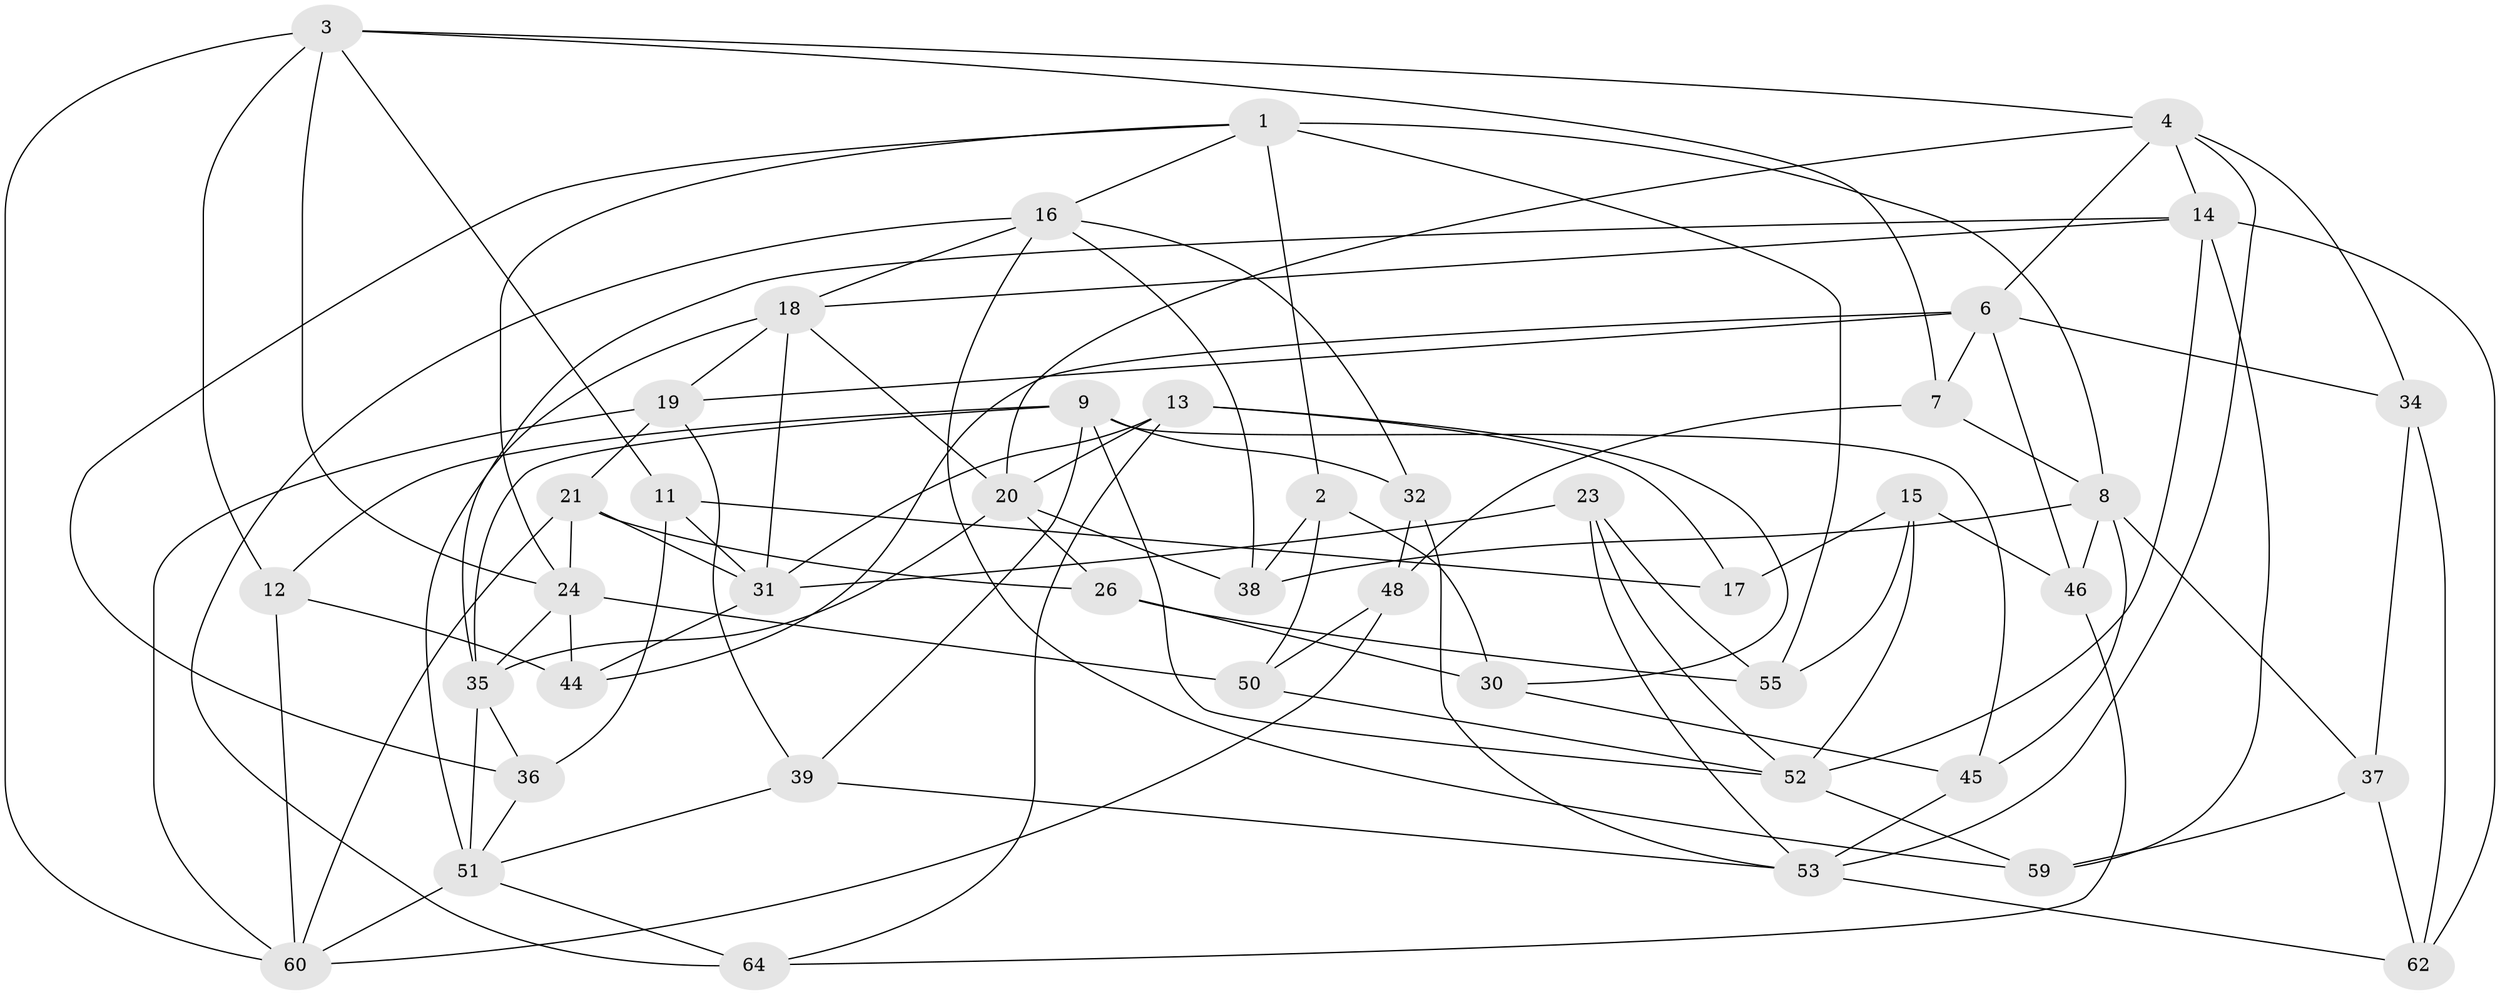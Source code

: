 // Generated by graph-tools (version 1.1) at 2025/24/03/03/25 07:24:27]
// undirected, 44 vertices, 106 edges
graph export_dot {
graph [start="1"]
  node [color=gray90,style=filled];
  1 [super="+5"];
  2;
  3 [super="+63"];
  4 [super="+29"];
  6 [super="+10"];
  7;
  8 [super="+41"];
  9 [super="+33"];
  11;
  12;
  13 [super="+57"];
  14 [super="+43"];
  15;
  16 [super="+27"];
  17;
  18 [super="+49"];
  19 [super="+25"];
  20 [super="+42"];
  21 [super="+22"];
  23;
  24 [super="+28"];
  26;
  30;
  31 [super="+40"];
  32;
  34;
  35 [super="+47"];
  36;
  37;
  38;
  39;
  44;
  45;
  46;
  48;
  50;
  51 [super="+58"];
  52 [super="+54"];
  53 [super="+56"];
  55;
  59;
  60 [super="+61"];
  62;
  64;
  1 -- 55;
  1 -- 8;
  1 -- 24;
  1 -- 16;
  1 -- 2;
  1 -- 36;
  2 -- 38;
  2 -- 30;
  2 -- 50;
  3 -- 60;
  3 -- 7;
  3 -- 4;
  3 -- 24;
  3 -- 11;
  3 -- 12;
  4 -- 53;
  4 -- 6;
  4 -- 34;
  4 -- 14;
  4 -- 20;
  6 -- 19;
  6 -- 46;
  6 -- 34;
  6 -- 44;
  6 -- 7;
  7 -- 8;
  7 -- 48;
  8 -- 38;
  8 -- 45;
  8 -- 37;
  8 -- 46;
  9 -- 52;
  9 -- 45;
  9 -- 32;
  9 -- 12;
  9 -- 39;
  9 -- 35;
  11 -- 36;
  11 -- 17;
  11 -- 31;
  12 -- 44;
  12 -- 60;
  13 -- 64;
  13 -- 20;
  13 -- 17 [weight=2];
  13 -- 30;
  13 -- 31;
  14 -- 18;
  14 -- 62;
  14 -- 59;
  14 -- 35;
  14 -- 52;
  15 -- 55;
  15 -- 46;
  15 -- 17;
  15 -- 52;
  16 -- 64;
  16 -- 32;
  16 -- 18;
  16 -- 59;
  16 -- 38;
  18 -- 31;
  18 -- 19;
  18 -- 51;
  18 -- 20;
  19 -- 60;
  19 -- 21 [weight=2];
  19 -- 39;
  20 -- 38;
  20 -- 26;
  20 -- 35;
  21 -- 31;
  21 -- 24;
  21 -- 26;
  21 -- 60;
  23 -- 52;
  23 -- 55;
  23 -- 53;
  23 -- 31;
  24 -- 35;
  24 -- 50;
  24 -- 44;
  26 -- 55;
  26 -- 30;
  30 -- 45;
  31 -- 44;
  32 -- 53;
  32 -- 48;
  34 -- 37;
  34 -- 62;
  35 -- 36;
  35 -- 51;
  36 -- 51;
  37 -- 62;
  37 -- 59;
  39 -- 53;
  39 -- 51;
  45 -- 53;
  46 -- 64;
  48 -- 50;
  48 -- 60;
  50 -- 52;
  51 -- 64;
  51 -- 60;
  52 -- 59;
  53 -- 62;
}
